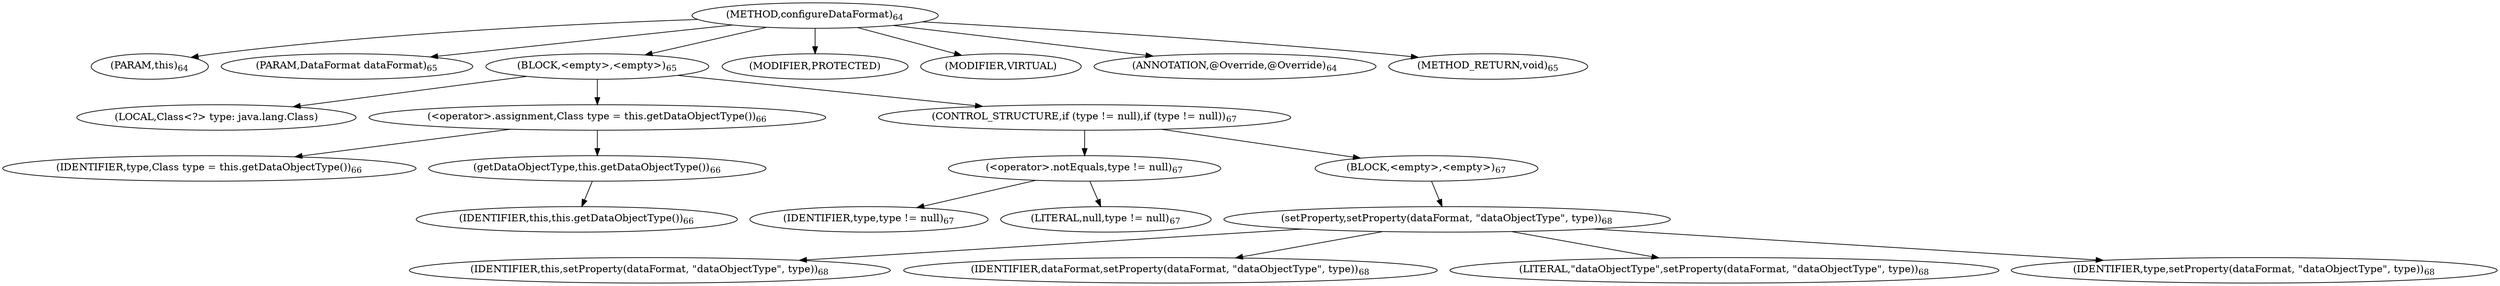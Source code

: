 digraph "configureDataFormat" {  
"89" [label = <(METHOD,configureDataFormat)<SUB>64</SUB>> ]
"12" [label = <(PARAM,this)<SUB>64</SUB>> ]
"90" [label = <(PARAM,DataFormat dataFormat)<SUB>65</SUB>> ]
"91" [label = <(BLOCK,&lt;empty&gt;,&lt;empty&gt;)<SUB>65</SUB>> ]
"92" [label = <(LOCAL,Class&lt;?&gt; type: java.lang.Class)> ]
"93" [label = <(&lt;operator&gt;.assignment,Class type = this.getDataObjectType())<SUB>66</SUB>> ]
"94" [label = <(IDENTIFIER,type,Class type = this.getDataObjectType())<SUB>66</SUB>> ]
"95" [label = <(getDataObjectType,this.getDataObjectType())<SUB>66</SUB>> ]
"11" [label = <(IDENTIFIER,this,this.getDataObjectType())<SUB>66</SUB>> ]
"96" [label = <(CONTROL_STRUCTURE,if (type != null),if (type != null))<SUB>67</SUB>> ]
"97" [label = <(&lt;operator&gt;.notEquals,type != null)<SUB>67</SUB>> ]
"98" [label = <(IDENTIFIER,type,type != null)<SUB>67</SUB>> ]
"99" [label = <(LITERAL,null,type != null)<SUB>67</SUB>> ]
"100" [label = <(BLOCK,&lt;empty&gt;,&lt;empty&gt;)<SUB>67</SUB>> ]
"101" [label = <(setProperty,setProperty(dataFormat, &quot;dataObjectType&quot;, type))<SUB>68</SUB>> ]
"13" [label = <(IDENTIFIER,this,setProperty(dataFormat, &quot;dataObjectType&quot;, type))<SUB>68</SUB>> ]
"102" [label = <(IDENTIFIER,dataFormat,setProperty(dataFormat, &quot;dataObjectType&quot;, type))<SUB>68</SUB>> ]
"103" [label = <(LITERAL,&quot;dataObjectType&quot;,setProperty(dataFormat, &quot;dataObjectType&quot;, type))<SUB>68</SUB>> ]
"104" [label = <(IDENTIFIER,type,setProperty(dataFormat, &quot;dataObjectType&quot;, type))<SUB>68</SUB>> ]
"105" [label = <(MODIFIER,PROTECTED)> ]
"106" [label = <(MODIFIER,VIRTUAL)> ]
"107" [label = <(ANNOTATION,@Override,@Override)<SUB>64</SUB>> ]
"108" [label = <(METHOD_RETURN,void)<SUB>65</SUB>> ]
  "89" -> "12" 
  "89" -> "90" 
  "89" -> "91" 
  "89" -> "105" 
  "89" -> "106" 
  "89" -> "107" 
  "89" -> "108" 
  "91" -> "92" 
  "91" -> "93" 
  "91" -> "96" 
  "93" -> "94" 
  "93" -> "95" 
  "95" -> "11" 
  "96" -> "97" 
  "96" -> "100" 
  "97" -> "98" 
  "97" -> "99" 
  "100" -> "101" 
  "101" -> "13" 
  "101" -> "102" 
  "101" -> "103" 
  "101" -> "104" 
}
